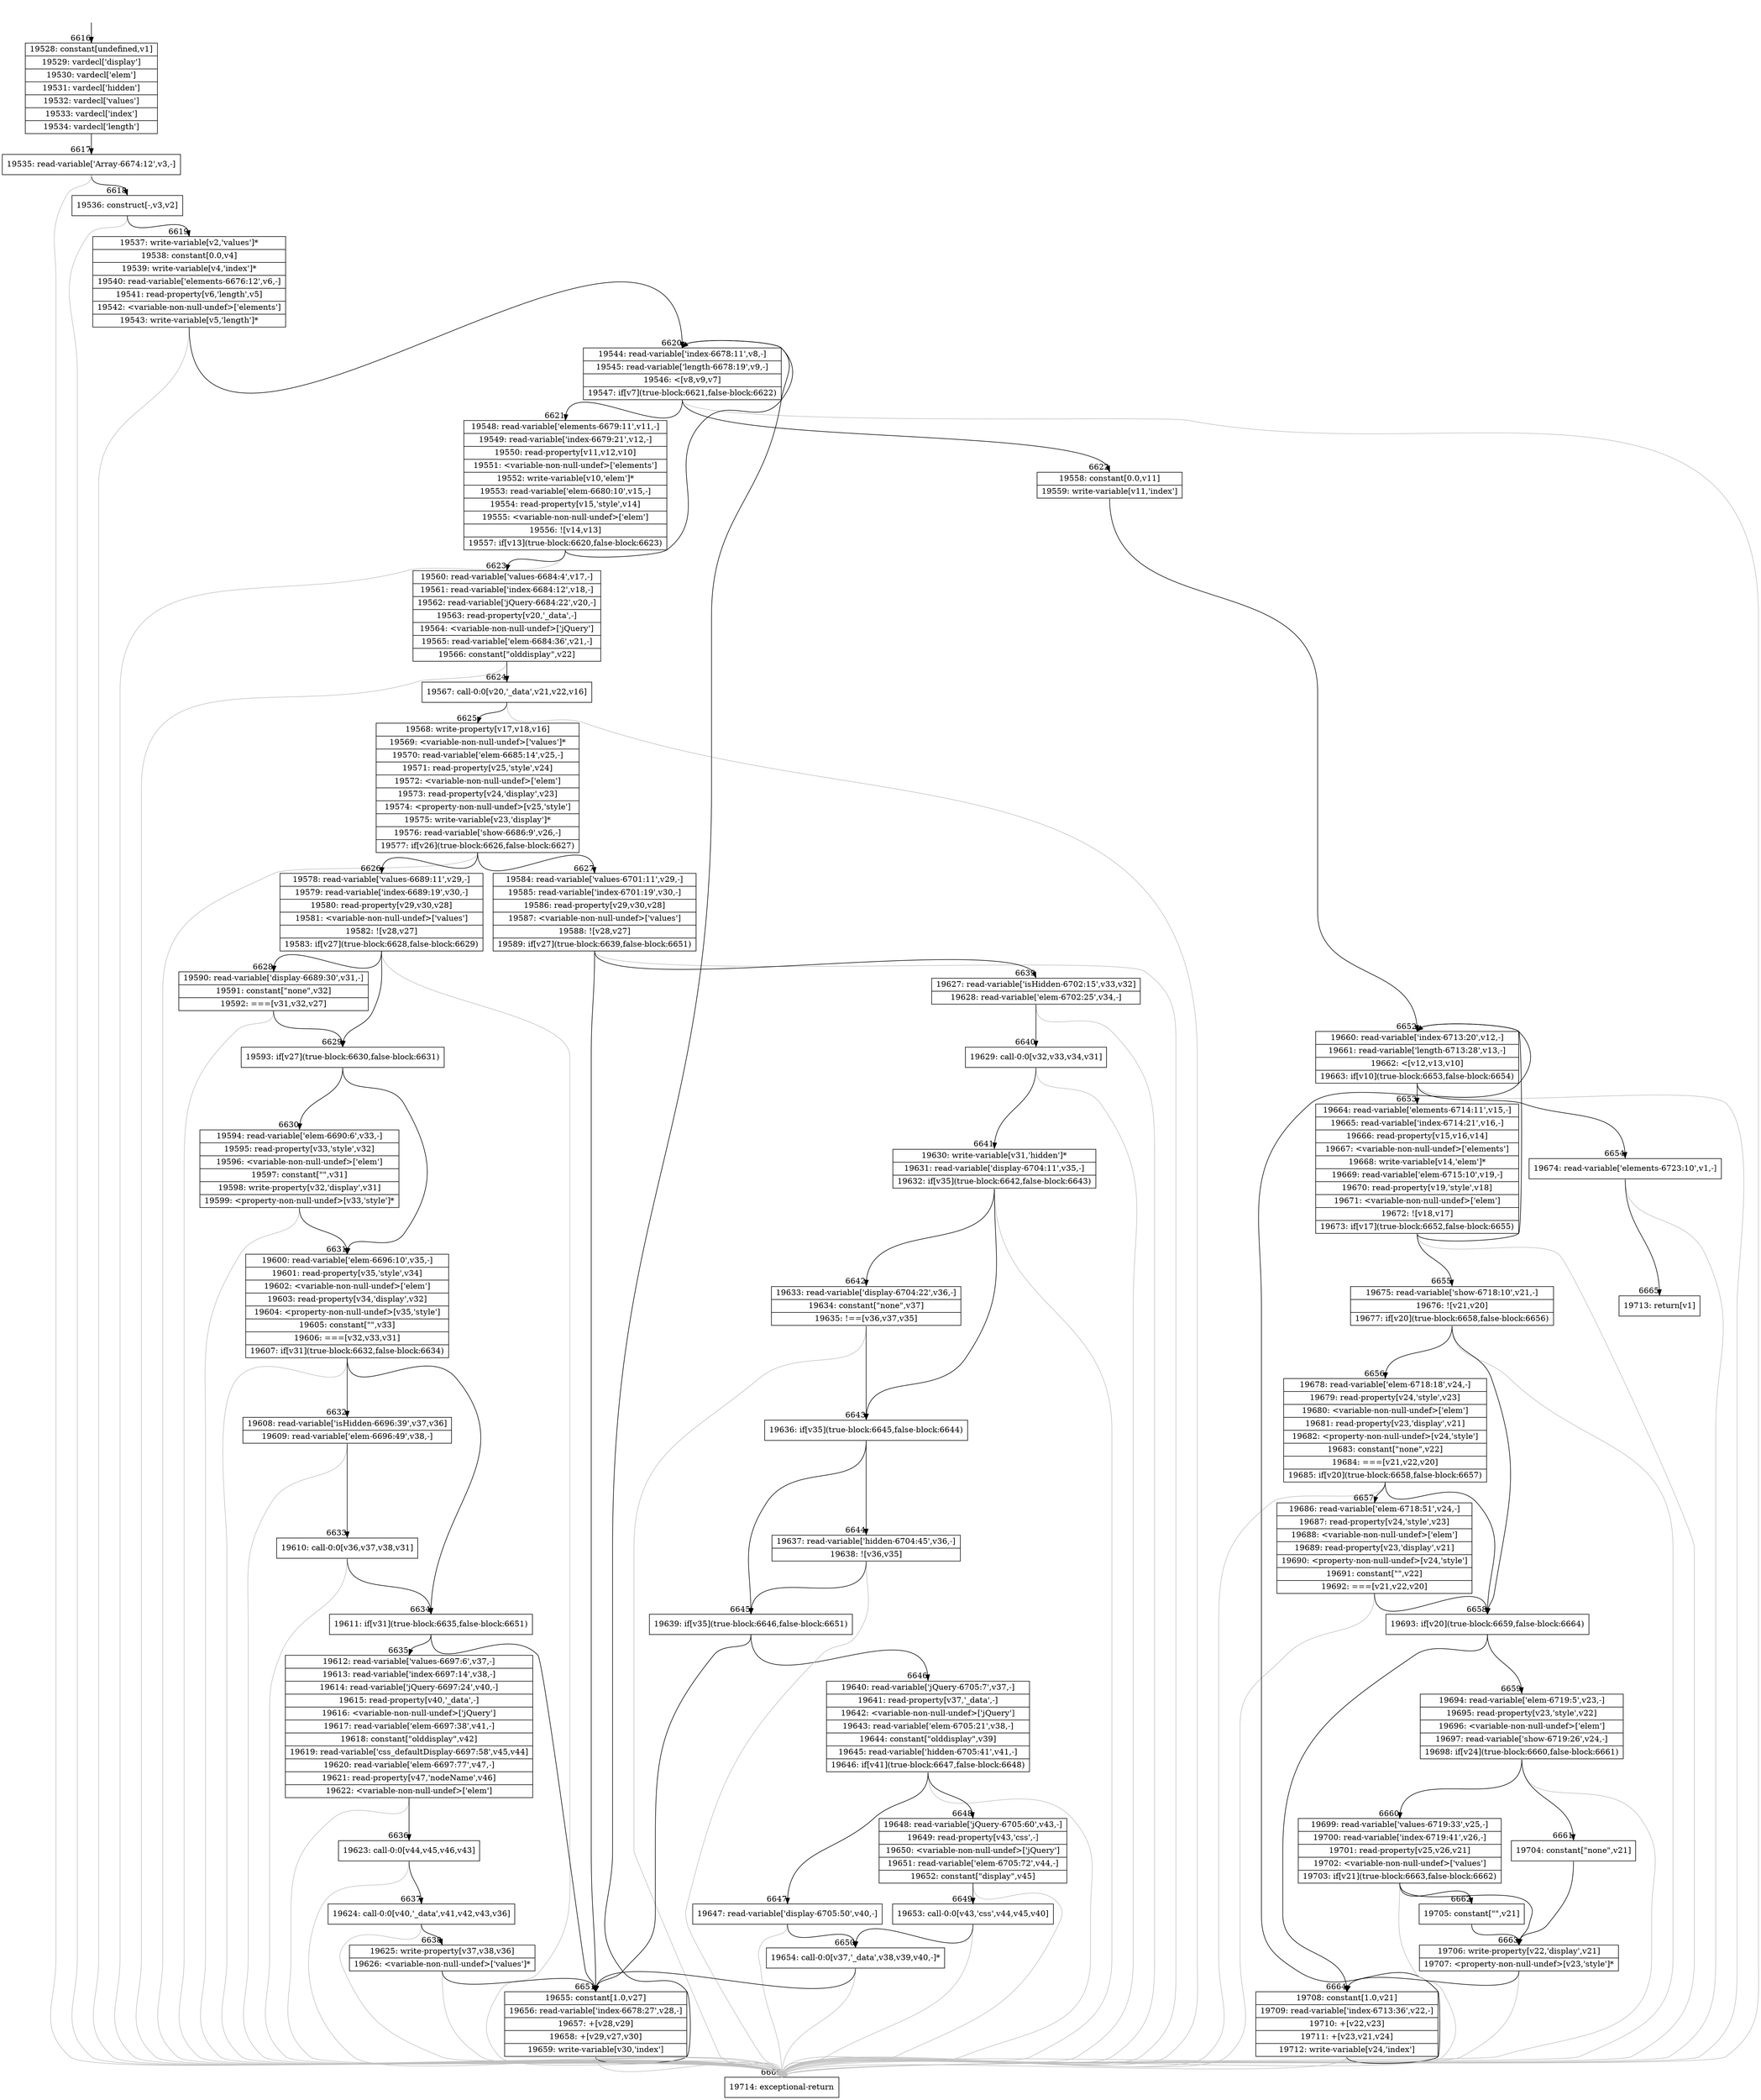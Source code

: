 digraph {
rankdir="TD"
BB_entry419[shape=none,label=""];
BB_entry419 -> BB6616 [tailport=s, headport=n, headlabel="    6616"]
BB6616 [shape=record label="{19528: constant[undefined,v1]|19529: vardecl['display']|19530: vardecl['elem']|19531: vardecl['hidden']|19532: vardecl['values']|19533: vardecl['index']|19534: vardecl['length']}" ] 
BB6616 -> BB6617 [tailport=s, headport=n, headlabel="      6617"]
BB6617 [shape=record label="{19535: read-variable['Array-6674:12',v3,-]}" ] 
BB6617 -> BB6618 [tailport=s, headport=n, headlabel="      6618"]
BB6617 -> BB6666 [tailport=s, headport=n, color=gray, headlabel="      6666"]
BB6618 [shape=record label="{19536: construct[-,v3,v2]}" ] 
BB6618 -> BB6619 [tailport=s, headport=n, headlabel="      6619"]
BB6618 -> BB6666 [tailport=s, headport=n, color=gray]
BB6619 [shape=record label="{19537: write-variable[v2,'values']*|19538: constant[0.0,v4]|19539: write-variable[v4,'index']*|19540: read-variable['elements-6676:12',v6,-]|19541: read-property[v6,'length',v5]|19542: \<variable-non-null-undef\>['elements']|19543: write-variable[v5,'length']*}" ] 
BB6619 -> BB6620 [tailport=s, headport=n, headlabel="      6620"]
BB6619 -> BB6666 [tailport=s, headport=n, color=gray]
BB6620 [shape=record label="{19544: read-variable['index-6678:11',v8,-]|19545: read-variable['length-6678:19',v9,-]|19546: \<[v8,v9,v7]|19547: if[v7](true-block:6621,false-block:6622)}" ] 
BB6620 -> BB6621 [tailport=s, headport=n, headlabel="      6621"]
BB6620 -> BB6622 [tailport=s, headport=n, headlabel="      6622"]
BB6620 -> BB6666 [tailport=s, headport=n, color=gray]
BB6621 [shape=record label="{19548: read-variable['elements-6679:11',v11,-]|19549: read-variable['index-6679:21',v12,-]|19550: read-property[v11,v12,v10]|19551: \<variable-non-null-undef\>['elements']|19552: write-variable[v10,'elem']*|19553: read-variable['elem-6680:10',v15,-]|19554: read-property[v15,'style',v14]|19555: \<variable-non-null-undef\>['elem']|19556: ![v14,v13]|19557: if[v13](true-block:6620,false-block:6623)}" ] 
BB6621 -> BB6620 [tailport=s, headport=n]
BB6621 -> BB6623 [tailport=s, headport=n, headlabel="      6623"]
BB6621 -> BB6666 [tailport=s, headport=n, color=gray]
BB6622 [shape=record label="{19558: constant[0.0,v11]|19559: write-variable[v11,'index']}" ] 
BB6622 -> BB6652 [tailport=s, headport=n, headlabel="      6652"]
BB6623 [shape=record label="{19560: read-variable['values-6684:4',v17,-]|19561: read-variable['index-6684:12',v18,-]|19562: read-variable['jQuery-6684:22',v20,-]|19563: read-property[v20,'_data',-]|19564: \<variable-non-null-undef\>['jQuery']|19565: read-variable['elem-6684:36',v21,-]|19566: constant[\"olddisplay\",v22]}" ] 
BB6623 -> BB6624 [tailport=s, headport=n, headlabel="      6624"]
BB6623 -> BB6666 [tailport=s, headport=n, color=gray]
BB6624 [shape=record label="{19567: call-0:0[v20,'_data',v21,v22,v16]}" ] 
BB6624 -> BB6625 [tailport=s, headport=n, headlabel="      6625"]
BB6624 -> BB6666 [tailport=s, headport=n, color=gray]
BB6625 [shape=record label="{19568: write-property[v17,v18,v16]|19569: \<variable-non-null-undef\>['values']*|19570: read-variable['elem-6685:14',v25,-]|19571: read-property[v25,'style',v24]|19572: \<variable-non-null-undef\>['elem']|19573: read-property[v24,'display',v23]|19574: \<property-non-null-undef\>[v25,'style']|19575: write-variable[v23,'display']*|19576: read-variable['show-6686:9',v26,-]|19577: if[v26](true-block:6626,false-block:6627)}" ] 
BB6625 -> BB6626 [tailport=s, headport=n, headlabel="      6626"]
BB6625 -> BB6627 [tailport=s, headport=n, headlabel="      6627"]
BB6625 -> BB6666 [tailport=s, headport=n, color=gray]
BB6626 [shape=record label="{19578: read-variable['values-6689:11',v29,-]|19579: read-variable['index-6689:19',v30,-]|19580: read-property[v29,v30,v28]|19581: \<variable-non-null-undef\>['values']|19582: ![v28,v27]|19583: if[v27](true-block:6628,false-block:6629)}" ] 
BB6626 -> BB6629 [tailport=s, headport=n, headlabel="      6629"]
BB6626 -> BB6628 [tailport=s, headport=n, headlabel="      6628"]
BB6626 -> BB6666 [tailport=s, headport=n, color=gray]
BB6627 [shape=record label="{19584: read-variable['values-6701:11',v29,-]|19585: read-variable['index-6701:19',v30,-]|19586: read-property[v29,v30,v28]|19587: \<variable-non-null-undef\>['values']|19588: ![v28,v27]|19589: if[v27](true-block:6639,false-block:6651)}" ] 
BB6627 -> BB6639 [tailport=s, headport=n, headlabel="      6639"]
BB6627 -> BB6651 [tailport=s, headport=n, headlabel="      6651"]
BB6627 -> BB6666 [tailport=s, headport=n, color=gray]
BB6628 [shape=record label="{19590: read-variable['display-6689:30',v31,-]|19591: constant[\"none\",v32]|19592: ===[v31,v32,v27]}" ] 
BB6628 -> BB6629 [tailport=s, headport=n]
BB6628 -> BB6666 [tailport=s, headport=n, color=gray]
BB6629 [shape=record label="{19593: if[v27](true-block:6630,false-block:6631)}" ] 
BB6629 -> BB6630 [tailport=s, headport=n, headlabel="      6630"]
BB6629 -> BB6631 [tailport=s, headport=n, headlabel="      6631"]
BB6630 [shape=record label="{19594: read-variable['elem-6690:6',v33,-]|19595: read-property[v33,'style',v32]|19596: \<variable-non-null-undef\>['elem']|19597: constant[\"\",v31]|19598: write-property[v32,'display',v31]|19599: \<property-non-null-undef\>[v33,'style']*}" ] 
BB6630 -> BB6631 [tailport=s, headport=n]
BB6630 -> BB6666 [tailport=s, headport=n, color=gray]
BB6631 [shape=record label="{19600: read-variable['elem-6696:10',v35,-]|19601: read-property[v35,'style',v34]|19602: \<variable-non-null-undef\>['elem']|19603: read-property[v34,'display',v32]|19604: \<property-non-null-undef\>[v35,'style']|19605: constant[\"\",v33]|19606: ===[v32,v33,v31]|19607: if[v31](true-block:6632,false-block:6634)}" ] 
BB6631 -> BB6634 [tailport=s, headport=n, headlabel="      6634"]
BB6631 -> BB6632 [tailport=s, headport=n, headlabel="      6632"]
BB6631 -> BB6666 [tailport=s, headport=n, color=gray]
BB6632 [shape=record label="{19608: read-variable['isHidden-6696:39',v37,v36]|19609: read-variable['elem-6696:49',v38,-]}" ] 
BB6632 -> BB6633 [tailport=s, headport=n, headlabel="      6633"]
BB6632 -> BB6666 [tailport=s, headport=n, color=gray]
BB6633 [shape=record label="{19610: call-0:0[v36,v37,v38,v31]}" ] 
BB6633 -> BB6634 [tailport=s, headport=n]
BB6633 -> BB6666 [tailport=s, headport=n, color=gray]
BB6634 [shape=record label="{19611: if[v31](true-block:6635,false-block:6651)}" ] 
BB6634 -> BB6635 [tailport=s, headport=n, headlabel="      6635"]
BB6634 -> BB6651 [tailport=s, headport=n]
BB6635 [shape=record label="{19612: read-variable['values-6697:6',v37,-]|19613: read-variable['index-6697:14',v38,-]|19614: read-variable['jQuery-6697:24',v40,-]|19615: read-property[v40,'_data',-]|19616: \<variable-non-null-undef\>['jQuery']|19617: read-variable['elem-6697:38',v41,-]|19618: constant[\"olddisplay\",v42]|19619: read-variable['css_defaultDisplay-6697:58',v45,v44]|19620: read-variable['elem-6697:77',v47,-]|19621: read-property[v47,'nodeName',v46]|19622: \<variable-non-null-undef\>['elem']}" ] 
BB6635 -> BB6636 [tailport=s, headport=n, headlabel="      6636"]
BB6635 -> BB6666 [tailport=s, headport=n, color=gray]
BB6636 [shape=record label="{19623: call-0:0[v44,v45,v46,v43]}" ] 
BB6636 -> BB6637 [tailport=s, headport=n, headlabel="      6637"]
BB6636 -> BB6666 [tailport=s, headport=n, color=gray]
BB6637 [shape=record label="{19624: call-0:0[v40,'_data',v41,v42,v43,v36]}" ] 
BB6637 -> BB6638 [tailport=s, headport=n, headlabel="      6638"]
BB6637 -> BB6666 [tailport=s, headport=n, color=gray]
BB6638 [shape=record label="{19625: write-property[v37,v38,v36]|19626: \<variable-non-null-undef\>['values']*}" ] 
BB6638 -> BB6651 [tailport=s, headport=n]
BB6638 -> BB6666 [tailport=s, headport=n, color=gray]
BB6639 [shape=record label="{19627: read-variable['isHidden-6702:15',v33,v32]|19628: read-variable['elem-6702:25',v34,-]}" ] 
BB6639 -> BB6640 [tailport=s, headport=n, headlabel="      6640"]
BB6639 -> BB6666 [tailport=s, headport=n, color=gray]
BB6640 [shape=record label="{19629: call-0:0[v32,v33,v34,v31]}" ] 
BB6640 -> BB6641 [tailport=s, headport=n, headlabel="      6641"]
BB6640 -> BB6666 [tailport=s, headport=n, color=gray]
BB6641 [shape=record label="{19630: write-variable[v31,'hidden']*|19631: read-variable['display-6704:11',v35,-]|19632: if[v35](true-block:6642,false-block:6643)}" ] 
BB6641 -> BB6643 [tailport=s, headport=n, headlabel="      6643"]
BB6641 -> BB6642 [tailport=s, headport=n, headlabel="      6642"]
BB6641 -> BB6666 [tailport=s, headport=n, color=gray]
BB6642 [shape=record label="{19633: read-variable['display-6704:22',v36,-]|19634: constant[\"none\",v37]|19635: !==[v36,v37,v35]}" ] 
BB6642 -> BB6643 [tailport=s, headport=n]
BB6642 -> BB6666 [tailport=s, headport=n, color=gray]
BB6643 [shape=record label="{19636: if[v35](true-block:6645,false-block:6644)}" ] 
BB6643 -> BB6645 [tailport=s, headport=n, headlabel="      6645"]
BB6643 -> BB6644 [tailport=s, headport=n, headlabel="      6644"]
BB6644 [shape=record label="{19637: read-variable['hidden-6704:45',v36,-]|19638: ![v36,v35]}" ] 
BB6644 -> BB6645 [tailport=s, headport=n]
BB6644 -> BB6666 [tailport=s, headport=n, color=gray]
BB6645 [shape=record label="{19639: if[v35](true-block:6646,false-block:6651)}" ] 
BB6645 -> BB6646 [tailport=s, headport=n, headlabel="      6646"]
BB6645 -> BB6651 [tailport=s, headport=n]
BB6646 [shape=record label="{19640: read-variable['jQuery-6705:7',v37,-]|19641: read-property[v37,'_data',-]|19642: \<variable-non-null-undef\>['jQuery']|19643: read-variable['elem-6705:21',v38,-]|19644: constant[\"olddisplay\",v39]|19645: read-variable['hidden-6705:41',v41,-]|19646: if[v41](true-block:6647,false-block:6648)}" ] 
BB6646 -> BB6647 [tailport=s, headport=n, headlabel="      6647"]
BB6646 -> BB6648 [tailport=s, headport=n, headlabel="      6648"]
BB6646 -> BB6666 [tailport=s, headport=n, color=gray]
BB6647 [shape=record label="{19647: read-variable['display-6705:50',v40,-]}" ] 
BB6647 -> BB6650 [tailport=s, headport=n, headlabel="      6650"]
BB6647 -> BB6666 [tailport=s, headport=n, color=gray]
BB6648 [shape=record label="{19648: read-variable['jQuery-6705:60',v43,-]|19649: read-property[v43,'css',-]|19650: \<variable-non-null-undef\>['jQuery']|19651: read-variable['elem-6705:72',v44,-]|19652: constant[\"display\",v45]}" ] 
BB6648 -> BB6649 [tailport=s, headport=n, headlabel="      6649"]
BB6648 -> BB6666 [tailport=s, headport=n, color=gray]
BB6649 [shape=record label="{19653: call-0:0[v43,'css',v44,v45,v40]}" ] 
BB6649 -> BB6650 [tailport=s, headport=n]
BB6649 -> BB6666 [tailport=s, headport=n, color=gray]
BB6650 [shape=record label="{19654: call-0:0[v37,'_data',v38,v39,v40,-]*}" ] 
BB6650 -> BB6651 [tailport=s, headport=n]
BB6650 -> BB6666 [tailport=s, headport=n, color=gray]
BB6651 [shape=record label="{19655: constant[1.0,v27]|19656: read-variable['index-6678:27',v28,-]|19657: +[v28,v29]|19658: +[v29,v27,v30]|19659: write-variable[v30,'index']}" ] 
BB6651 -> BB6620 [tailport=s, headport=n]
BB6651 -> BB6666 [tailport=s, headport=n, color=gray]
BB6652 [shape=record label="{19660: read-variable['index-6713:20',v12,-]|19661: read-variable['length-6713:28',v13,-]|19662: \<[v12,v13,v10]|19663: if[v10](true-block:6653,false-block:6654)}" ] 
BB6652 -> BB6653 [tailport=s, headport=n, headlabel="      6653"]
BB6652 -> BB6654 [tailport=s, headport=n, headlabel="      6654"]
BB6652 -> BB6666 [tailport=s, headport=n, color=gray]
BB6653 [shape=record label="{19664: read-variable['elements-6714:11',v15,-]|19665: read-variable['index-6714:21',v16,-]|19666: read-property[v15,v16,v14]|19667: \<variable-non-null-undef\>['elements']|19668: write-variable[v14,'elem']*|19669: read-variable['elem-6715:10',v19,-]|19670: read-property[v19,'style',v18]|19671: \<variable-non-null-undef\>['elem']|19672: ![v18,v17]|19673: if[v17](true-block:6652,false-block:6655)}" ] 
BB6653 -> BB6652 [tailport=s, headport=n]
BB6653 -> BB6655 [tailport=s, headport=n, headlabel="      6655"]
BB6653 -> BB6666 [tailport=s, headport=n, color=gray]
BB6654 [shape=record label="{19674: read-variable['elements-6723:10',v1,-]}" ] 
BB6654 -> BB6665 [tailport=s, headport=n, headlabel="      6665"]
BB6654 -> BB6666 [tailport=s, headport=n, color=gray]
BB6655 [shape=record label="{19675: read-variable['show-6718:10',v21,-]|19676: ![v21,v20]|19677: if[v20](true-block:6658,false-block:6656)}" ] 
BB6655 -> BB6658 [tailport=s, headport=n, headlabel="      6658"]
BB6655 -> BB6656 [tailport=s, headport=n, headlabel="      6656"]
BB6655 -> BB6666 [tailport=s, headport=n, color=gray]
BB6656 [shape=record label="{19678: read-variable['elem-6718:18',v24,-]|19679: read-property[v24,'style',v23]|19680: \<variable-non-null-undef\>['elem']|19681: read-property[v23,'display',v21]|19682: \<property-non-null-undef\>[v24,'style']|19683: constant[\"none\",v22]|19684: ===[v21,v22,v20]|19685: if[v20](true-block:6658,false-block:6657)}" ] 
BB6656 -> BB6658 [tailport=s, headport=n]
BB6656 -> BB6657 [tailport=s, headport=n, headlabel="      6657"]
BB6656 -> BB6666 [tailport=s, headport=n, color=gray]
BB6657 [shape=record label="{19686: read-variable['elem-6718:51',v24,-]|19687: read-property[v24,'style',v23]|19688: \<variable-non-null-undef\>['elem']|19689: read-property[v23,'display',v21]|19690: \<property-non-null-undef\>[v24,'style']|19691: constant[\"\",v22]|19692: ===[v21,v22,v20]}" ] 
BB6657 -> BB6658 [tailport=s, headport=n]
BB6657 -> BB6666 [tailport=s, headport=n, color=gray]
BB6658 [shape=record label="{19693: if[v20](true-block:6659,false-block:6664)}" ] 
BB6658 -> BB6659 [tailport=s, headport=n, headlabel="      6659"]
BB6658 -> BB6664 [tailport=s, headport=n, headlabel="      6664"]
BB6659 [shape=record label="{19694: read-variable['elem-6719:5',v23,-]|19695: read-property[v23,'style',v22]|19696: \<variable-non-null-undef\>['elem']|19697: read-variable['show-6719:26',v24,-]|19698: if[v24](true-block:6660,false-block:6661)}" ] 
BB6659 -> BB6660 [tailport=s, headport=n, headlabel="      6660"]
BB6659 -> BB6661 [tailport=s, headport=n, headlabel="      6661"]
BB6659 -> BB6666 [tailport=s, headport=n, color=gray]
BB6660 [shape=record label="{19699: read-variable['values-6719:33',v25,-]|19700: read-variable['index-6719:41',v26,-]|19701: read-property[v25,v26,v21]|19702: \<variable-non-null-undef\>['values']|19703: if[v21](true-block:6663,false-block:6662)}" ] 
BB6660 -> BB6663 [tailport=s, headport=n, headlabel="      6663"]
BB6660 -> BB6662 [tailport=s, headport=n, headlabel="      6662"]
BB6660 -> BB6666 [tailport=s, headport=n, color=gray]
BB6661 [shape=record label="{19704: constant[\"none\",v21]}" ] 
BB6661 -> BB6663 [tailport=s, headport=n]
BB6662 [shape=record label="{19705: constant[\"\",v21]}" ] 
BB6662 -> BB6663 [tailport=s, headport=n]
BB6663 [shape=record label="{19706: write-property[v22,'display',v21]|19707: \<property-non-null-undef\>[v23,'style']*}" ] 
BB6663 -> BB6664 [tailport=s, headport=n]
BB6663 -> BB6666 [tailport=s, headport=n, color=gray]
BB6664 [shape=record label="{19708: constant[1.0,v21]|19709: read-variable['index-6713:36',v22,-]|19710: +[v22,v23]|19711: +[v23,v21,v24]|19712: write-variable[v24,'index']}" ] 
BB6664 -> BB6652 [tailport=s, headport=n]
BB6664 -> BB6666 [tailport=s, headport=n, color=gray]
BB6665 [shape=record label="{19713: return[v1]}" ] 
BB6666 [shape=record label="{19714: exceptional-return}" ] 
}
